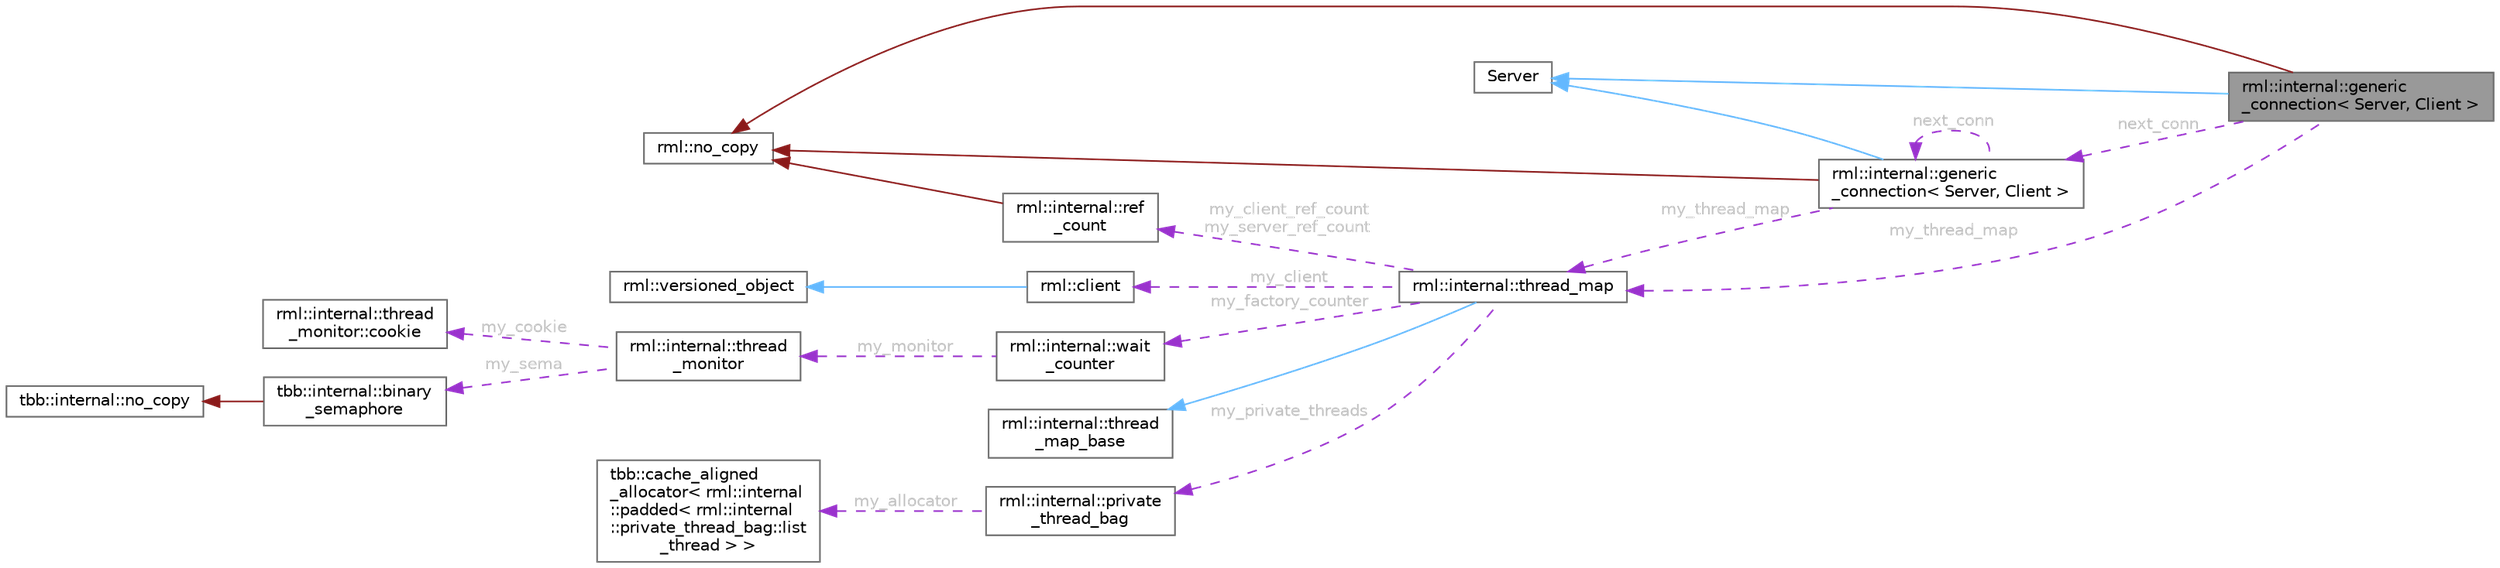 digraph "rml::internal::generic_connection&lt; Server, Client &gt;"
{
 // LATEX_PDF_SIZE
  bgcolor="transparent";
  edge [fontname=Helvetica,fontsize=10,labelfontname=Helvetica,labelfontsize=10];
  node [fontname=Helvetica,fontsize=10,shape=box,height=0.2,width=0.4];
  rankdir="LR";
  Node1 [id="Node000001",label="rml::internal::generic\l_connection\< Server, Client \>",height=0.2,width=0.4,color="gray40", fillcolor="grey60", style="filled", fontcolor="black",tooltip=" "];
  Node2 -> Node1 [id="edge21_Node000001_Node000002",dir="back",color="steelblue1",style="solid",tooltip=" "];
  Node2 [id="Node000002",label="Server",height=0.2,width=0.4,color="gray40", fillcolor="white", style="filled",tooltip=" "];
  Node3 -> Node1 [id="edge22_Node000001_Node000003",dir="back",color="firebrick4",style="solid",tooltip=" "];
  Node3 [id="Node000003",label="rml::no_copy",height=0.2,width=0.4,color="gray40", fillcolor="white", style="filled",URL="$classrml_1_1no__copy.html",tooltip="Base class for denying assignment and copy constructor."];
  Node4 -> Node1 [id="edge23_Node000001_Node000004",dir="back",color="darkorchid3",style="dashed",tooltip=" ",label=" my_thread_map",fontcolor="grey" ];
  Node4 [id="Node000004",label="rml::internal::thread_map",height=0.2,width=0.4,color="gray40", fillcolor="white", style="filled",URL="$classrml_1_1internal_1_1thread__map.html",tooltip="Type-independent part of class generic_connection."];
  Node5 -> Node4 [id="edge24_Node000004_Node000005",dir="back",color="steelblue1",style="solid",tooltip=" "];
  Node5 [id="Node000005",label="rml::internal::thread\l_map_base",height=0.2,width=0.4,color="gray40", fillcolor="white", style="filled",URL="$structrml_1_1internal_1_1thread__map__base.html",tooltip="thread_map_base; we need to make the iterator type available to server_thread"];
  Node6 -> Node4 [id="edge25_Node000004_Node000006",dir="back",color="darkorchid3",style="dashed",tooltip=" ",label=" my_private_threads",fontcolor="grey" ];
  Node6 [id="Node000006",label="rml::internal::private\l_thread_bag",height=0.2,width=0.4,color="gray40", fillcolor="white", style="filled",URL="$classrml_1_1internal_1_1private__thread__bag.html",tooltip="Bag of threads that are private to a client."];
  Node7 -> Node6 [id="edge26_Node000006_Node000007",dir="back",color="darkorchid3",style="dashed",tooltip=" ",label=" my_allocator",fontcolor="grey" ];
  Node7 [id="Node000007",label="tbb::cache_aligned\l_allocator\< rml::internal\l::padded\< rml::internal\l::private_thread_bag::list\l_thread \> \>",height=0.2,width=0.4,color="gray40", fillcolor="white", style="filled",URL="$classtbb_1_1cache__aligned__allocator.html",tooltip=" "];
  Node8 -> Node4 [id="edge27_Node000004_Node000008",dir="back",color="darkorchid3",style="dashed",tooltip=" ",label=" my_client_ref_count\nmy_server_ref_count",fontcolor="grey" ];
  Node8 [id="Node000008",label="rml::internal::ref\l_count",height=0.2,width=0.4,color="gray40", fillcolor="white", style="filled",URL="$classrml_1_1internal_1_1ref__count.html",tooltip="A reference count."];
  Node3 -> Node8 [id="edge28_Node000008_Node000003",dir="back",color="firebrick4",style="solid",tooltip=" "];
  Node9 -> Node4 [id="edge29_Node000004_Node000009",dir="back",color="darkorchid3",style="dashed",tooltip=" ",label=" my_client",fontcolor="grey" ];
  Node9 [id="Node000009",label="rml::client",height=0.2,width=0.4,color="gray40", fillcolor="white", style="filled",URL="$classrml_1_1client.html",tooltip="Information that client provides to server when asking for a server."];
  Node10 -> Node9 [id="edge30_Node000009_Node000010",dir="back",color="steelblue1",style="solid",tooltip=" "];
  Node10 [id="Node000010",label="rml::versioned_object",height=0.2,width=0.4,color="gray40", fillcolor="white", style="filled",URL="$classrml_1_1versioned__object.html",tooltip=" "];
  Node11 -> Node4 [id="edge31_Node000004_Node000011",dir="back",color="darkorchid3",style="dashed",tooltip=" ",label=" my_factory_counter",fontcolor="grey" ];
  Node11 [id="Node000011",label="rml::internal::wait\l_counter",height=0.2,width=0.4,color="gray40", fillcolor="white", style="filled",URL="$classrml_1_1internal_1_1wait__counter.html",tooltip=" "];
  Node12 -> Node11 [id="edge32_Node000011_Node000012",dir="back",color="darkorchid3",style="dashed",tooltip=" ",label=" my_monitor",fontcolor="grey" ];
  Node12 [id="Node000012",label="rml::internal::thread\l_monitor",height=0.2,width=0.4,color="gray40", fillcolor="white", style="filled",URL="$classrml_1_1internal_1_1thread__monitor.html",tooltip="Monitor with limited two-phase commit form of wait."];
  Node13 -> Node12 [id="edge33_Node000012_Node000013",dir="back",color="darkorchid3",style="dashed",tooltip=" ",label=" my_cookie",fontcolor="grey" ];
  Node13 [id="Node000013",label="rml::internal::thread\l_monitor::cookie",height=0.2,width=0.4,color="gray40", fillcolor="white", style="filled",URL="$classrml_1_1internal_1_1thread__monitor_1_1cookie.html",tooltip=" "];
  Node14 -> Node12 [id="edge34_Node000012_Node000014",dir="back",color="darkorchid3",style="dashed",tooltip=" ",label=" my_sema",fontcolor="grey" ];
  Node14 [id="Node000014",label="tbb::internal::binary\l_semaphore",height=0.2,width=0.4,color="gray40", fillcolor="white", style="filled",URL="$classtbb_1_1internal_1_1binary__semaphore.html",tooltip="binary_semaphore for concurrent monitor"];
  Node15 -> Node14 [id="edge35_Node000014_Node000015",dir="back",color="firebrick4",style="solid",tooltip=" "];
  Node15 [id="Node000015",label="tbb::internal::no_copy",height=0.2,width=0.4,color="gray40", fillcolor="white", style="filled",tooltip=" "];
  Node16 -> Node1 [id="edge36_Node000001_Node000016",dir="back",color="darkorchid3",style="dashed",tooltip=" ",label=" next_conn",fontcolor="grey" ];
  Node16 [id="Node000016",label="rml::internal::generic\l_connection\< Server, Client \>",height=0.2,width=0.4,color="gray40", fillcolor="white", style="filled",URL="$classrml_1_1internal_1_1generic__connection.html",tooltip=" "];
  Node2 -> Node16 [id="edge37_Node000016_Node000002",dir="back",color="steelblue1",style="solid",tooltip=" "];
  Node3 -> Node16 [id="edge38_Node000016_Node000003",dir="back",color="firebrick4",style="solid",tooltip=" "];
  Node4 -> Node16 [id="edge39_Node000016_Node000004",dir="back",color="darkorchid3",style="dashed",tooltip=" ",label=" my_thread_map",fontcolor="grey" ];
  Node16 -> Node16 [id="edge40_Node000016_Node000016",dir="back",color="darkorchid3",style="dashed",tooltip=" ",label=" next_conn",fontcolor="grey" ];
}
